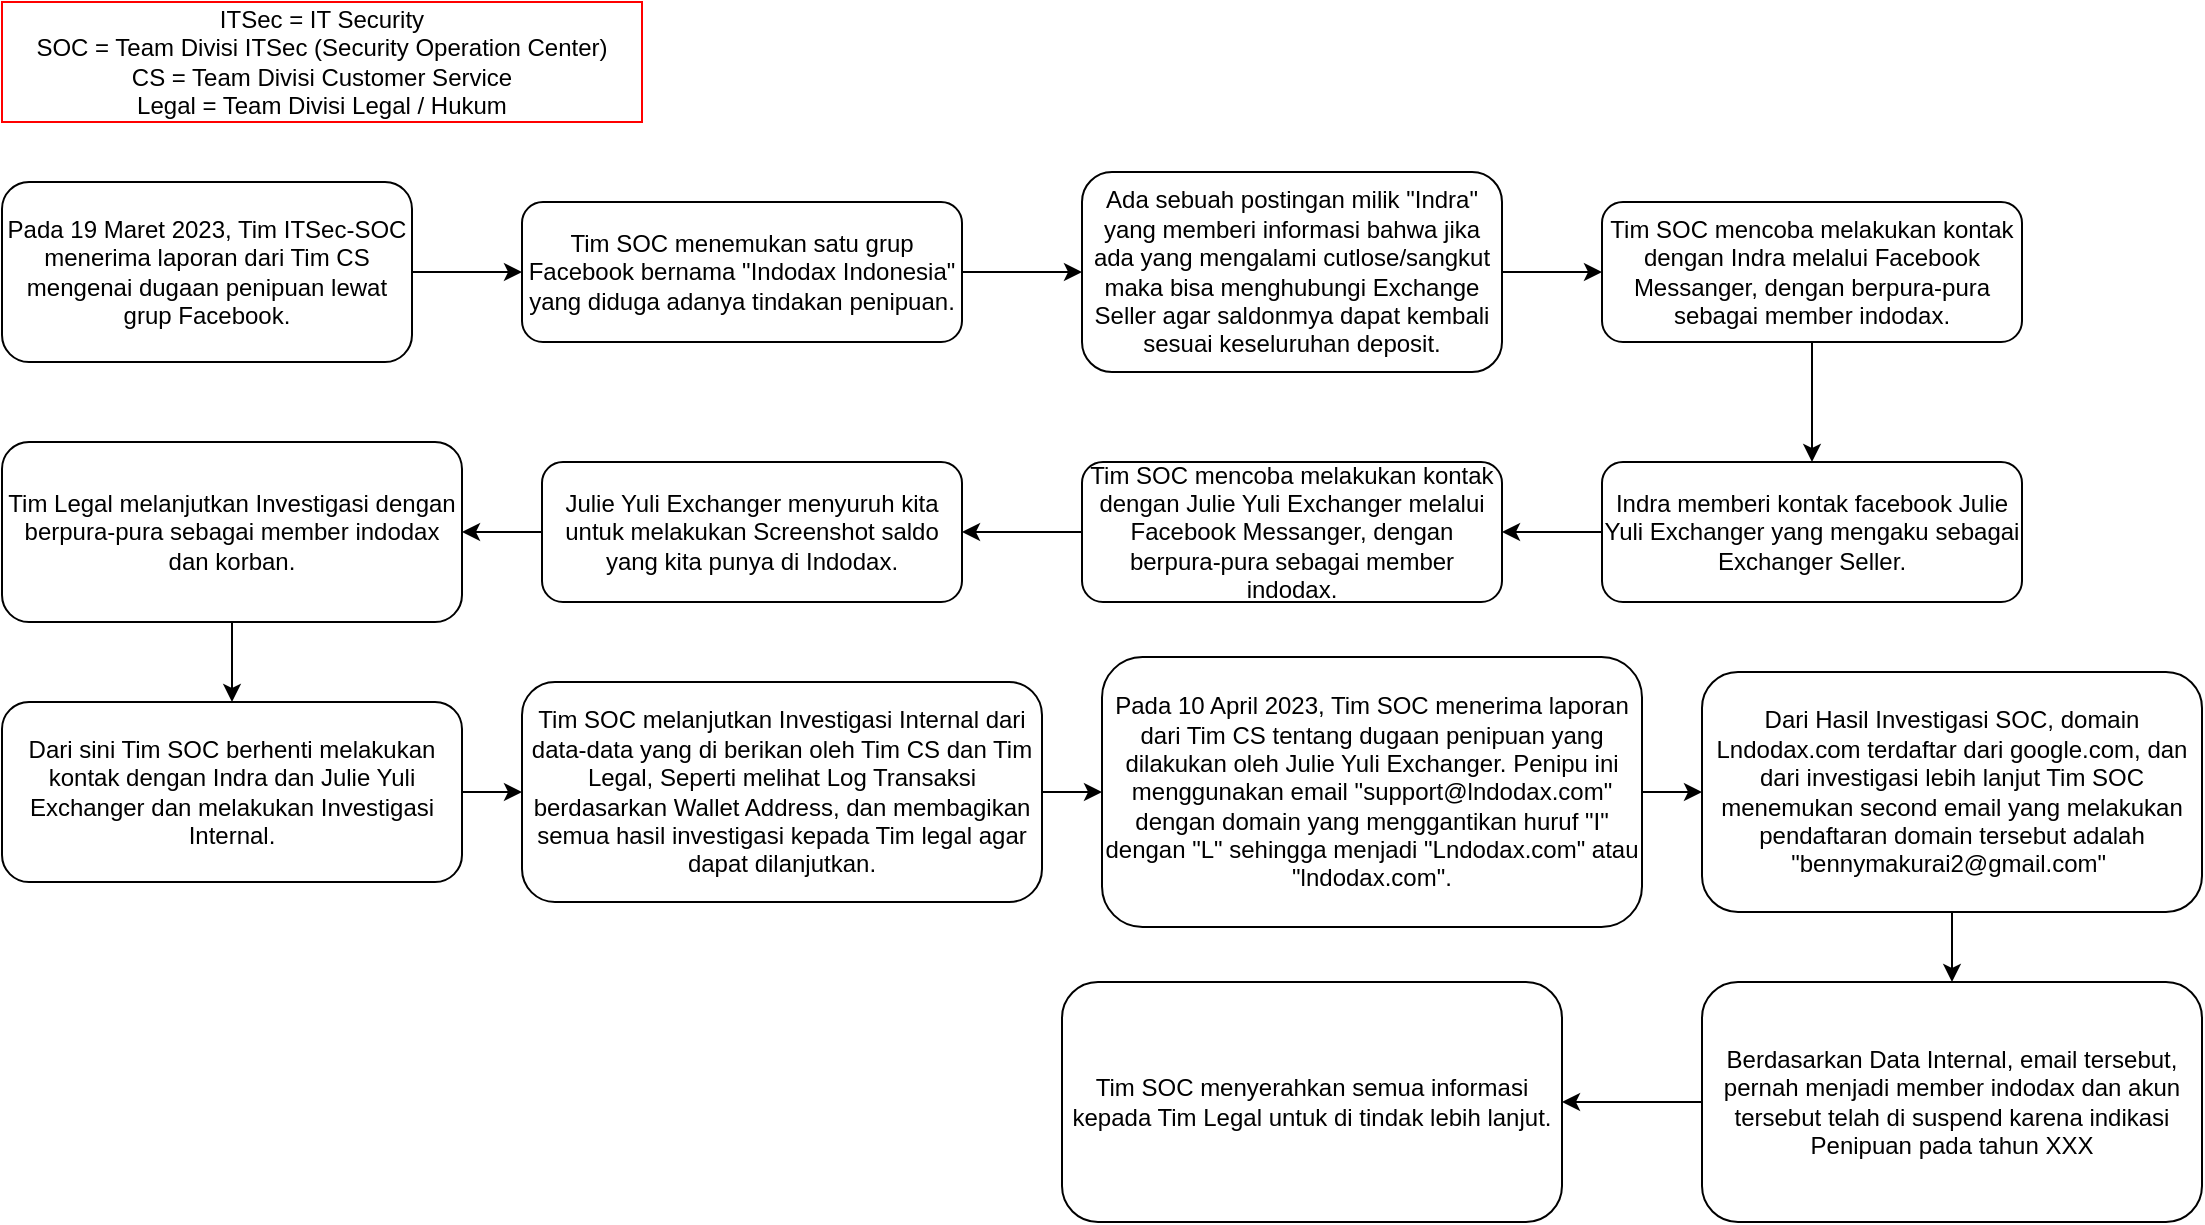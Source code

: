 <mxfile version="20.6.0" type="github">
  <diagram id="Cg9EsbrclXhCBoa5gcsD" name="Page-1">
    <mxGraphModel dx="1298" dy="731" grid="1" gridSize="10" guides="1" tooltips="1" connect="1" arrows="1" fold="1" page="1" pageScale="1" pageWidth="1169" pageHeight="827" math="0" shadow="0">
      <root>
        <mxCell id="0" />
        <mxCell id="1" parent="0" />
        <mxCell id="cYyDVBJHfa4y4d-GkFF0-23" style="edgeStyle=orthogonalEdgeStyle;rounded=0;orthogonalLoop=1;jettySize=auto;html=1;entryX=0;entryY=0.5;entryDx=0;entryDy=0;" edge="1" parent="1" source="cYyDVBJHfa4y4d-GkFF0-1" target="cYyDVBJHfa4y4d-GkFF0-10">
          <mxGeometry relative="1" as="geometry" />
        </mxCell>
        <mxCell id="cYyDVBJHfa4y4d-GkFF0-1" value="Pada 19 Maret 2023, Tim ITSec-SOC menerima laporan dari Tim CS mengenai dugaan penipuan lewat grup Facebook." style="rounded=1;whiteSpace=wrap;html=1;" vertex="1" parent="1">
          <mxGeometry x="30" y="199" width="205" height="90" as="geometry" />
        </mxCell>
        <mxCell id="cYyDVBJHfa4y4d-GkFF0-8" value="ITSec = IT Security&lt;br style=&quot;--tw-border-spacing-x: 0; --tw-border-spacing-y: 0; --tw-translate-x: 0; --tw-translate-y: 0; --tw-rotate: 0; --tw-skew-x: 0; --tw-skew-y: 0; --tw-scale-x: 1; --tw-scale-y: 1; --tw-pan-x: ; --tw-pan-y: ; --tw-pinch-zoom: ; --tw-scroll-snap-strictness: proximity; --tw-ordinal: ; --tw-slashed-zero: ; --tw-numeric-figure: ; --tw-numeric-spacing: ; --tw-numeric-fraction: ; --tw-ring-inset: ; --tw-ring-offset-width: 0px; --tw-ring-offset-color: #fff; --tw-ring-color: rgb(59 130 246 / 0.5); --tw-ring-offset-shadow: 0 0 #0000; --tw-ring-shadow: 0 0 #0000; --tw-shadow: 0 0 #0000; --tw-shadow-colored: 0 0 #0000; --tw-blur: ; --tw-brightness: ; --tw-contrast: ; --tw-grayscale: ; --tw-hue-rotate: ; --tw-invert: ; --tw-saturate: ; --tw-sepia: ; --tw-drop-shadow: ; --tw-backdrop-blur: ; --tw-backdrop-brightness: ; --tw-backdrop-contrast: ; --tw-backdrop-grayscale: ; --tw-backdrop-hue-rotate: ; --tw-backdrop-invert: ; --tw-backdrop-opacity: ; --tw-backdrop-saturate: ; --tw-backdrop-sepia: ;&quot;&gt;SOC = Team Divisi ITSec (Security Operation Center)&lt;br style=&quot;--tw-border-spacing-x: 0; --tw-border-spacing-y: 0; --tw-translate-x: 0; --tw-translate-y: 0; --tw-rotate: 0; --tw-skew-x: 0; --tw-skew-y: 0; --tw-scale-x: 1; --tw-scale-y: 1; --tw-pan-x: ; --tw-pan-y: ; --tw-pinch-zoom: ; --tw-scroll-snap-strictness: proximity; --tw-ordinal: ; --tw-slashed-zero: ; --tw-numeric-figure: ; --tw-numeric-spacing: ; --tw-numeric-fraction: ; --tw-ring-inset: ; --tw-ring-offset-width: 0px; --tw-ring-offset-color: #fff; --tw-ring-color: rgb(59 130 246 / 0.5); --tw-ring-offset-shadow: 0 0 #0000; --tw-ring-shadow: 0 0 #0000; --tw-shadow: 0 0 #0000; --tw-shadow-colored: 0 0 #0000; --tw-blur: ; --tw-brightness: ; --tw-contrast: ; --tw-grayscale: ; --tw-hue-rotate: ; --tw-invert: ; --tw-saturate: ; --tw-sepia: ; --tw-drop-shadow: ; --tw-backdrop-blur: ; --tw-backdrop-brightness: ; --tw-backdrop-contrast: ; --tw-backdrop-grayscale: ; --tw-backdrop-hue-rotate: ; --tw-backdrop-invert: ; --tw-backdrop-opacity: ; --tw-backdrop-saturate: ; --tw-backdrop-sepia: ;&quot;&gt;CS = Team Divisi Customer Service&lt;br style=&quot;--tw-border-spacing-x: 0; --tw-border-spacing-y: 0; --tw-translate-x: 0; --tw-translate-y: 0; --tw-rotate: 0; --tw-skew-x: 0; --tw-skew-y: 0; --tw-scale-x: 1; --tw-scale-y: 1; --tw-pan-x: ; --tw-pan-y: ; --tw-pinch-zoom: ; --tw-scroll-snap-strictness: proximity; --tw-ordinal: ; --tw-slashed-zero: ; --tw-numeric-figure: ; --tw-numeric-spacing: ; --tw-numeric-fraction: ; --tw-ring-inset: ; --tw-ring-offset-width: 0px; --tw-ring-offset-color: #fff; --tw-ring-color: rgb(59 130 246 / 0.5); --tw-ring-offset-shadow: 0 0 #0000; --tw-ring-shadow: 0 0 #0000; --tw-shadow: 0 0 #0000; --tw-shadow-colored: 0 0 #0000; --tw-blur: ; --tw-brightness: ; --tw-contrast: ; --tw-grayscale: ; --tw-hue-rotate: ; --tw-invert: ; --tw-saturate: ; --tw-sepia: ; --tw-drop-shadow: ; --tw-backdrop-blur: ; --tw-backdrop-brightness: ; --tw-backdrop-contrast: ; --tw-backdrop-grayscale: ; --tw-backdrop-hue-rotate: ; --tw-backdrop-invert: ; --tw-backdrop-opacity: ; --tw-backdrop-saturate: ; --tw-backdrop-sepia: ;&quot;&gt;Legal = Team Divisi Legal / Hukum" style="rounded=0;whiteSpace=wrap;html=1;strokeColor=#FF0000;" vertex="1" parent="1">
          <mxGeometry x="30" y="109" width="320" height="60" as="geometry" />
        </mxCell>
        <mxCell id="cYyDVBJHfa4y4d-GkFF0-24" style="edgeStyle=orthogonalEdgeStyle;rounded=0;orthogonalLoop=1;jettySize=auto;html=1;entryX=0;entryY=0.5;entryDx=0;entryDy=0;" edge="1" parent="1" source="cYyDVBJHfa4y4d-GkFF0-10" target="cYyDVBJHfa4y4d-GkFF0-13">
          <mxGeometry relative="1" as="geometry" />
        </mxCell>
        <mxCell id="cYyDVBJHfa4y4d-GkFF0-10" value="Tim SOC menemukan satu grup Facebook bernama &quot;Indodax Indonesia&quot; yang diduga adanya tindakan penipuan." style="rounded=1;whiteSpace=wrap;html=1;" vertex="1" parent="1">
          <mxGeometry x="290" y="209" width="220" height="70" as="geometry" />
        </mxCell>
        <mxCell id="cYyDVBJHfa4y4d-GkFF0-29" style="edgeStyle=orthogonalEdgeStyle;rounded=0;orthogonalLoop=1;jettySize=auto;html=1;entryX=0;entryY=0.5;entryDx=0;entryDy=0;" edge="1" parent="1" source="cYyDVBJHfa4y4d-GkFF0-13" target="cYyDVBJHfa4y4d-GkFF0-25">
          <mxGeometry relative="1" as="geometry" />
        </mxCell>
        <mxCell id="cYyDVBJHfa4y4d-GkFF0-13" value="Ada sebuah postingan milik &quot;Indra&quot; yang memberi informasi bahwa jika ada yang mengalami cutlose/sangkut maka bisa menghubungi Exchange Seller agar saldonmya dapat kembali sesuai keseluruhan deposit." style="rounded=1;whiteSpace=wrap;html=1;" vertex="1" parent="1">
          <mxGeometry x="570" y="194" width="210" height="100" as="geometry" />
        </mxCell>
        <mxCell id="cYyDVBJHfa4y4d-GkFF0-30" style="edgeStyle=orthogonalEdgeStyle;rounded=0;orthogonalLoop=1;jettySize=auto;html=1;entryX=0.5;entryY=0;entryDx=0;entryDy=0;" edge="1" parent="1" source="cYyDVBJHfa4y4d-GkFF0-25" target="cYyDVBJHfa4y4d-GkFF0-27">
          <mxGeometry relative="1" as="geometry" />
        </mxCell>
        <mxCell id="cYyDVBJHfa4y4d-GkFF0-25" value="Tim SOC mencoba melakukan kontak dengan Indra melalui Facebook Messanger, dengan berpura-pura sebagai member indodax." style="rounded=1;whiteSpace=wrap;html=1;" vertex="1" parent="1">
          <mxGeometry x="830" y="209" width="210" height="70" as="geometry" />
        </mxCell>
        <mxCell id="cYyDVBJHfa4y4d-GkFF0-31" style="edgeStyle=orthogonalEdgeStyle;rounded=0;orthogonalLoop=1;jettySize=auto;html=1;" edge="1" parent="1" source="cYyDVBJHfa4y4d-GkFF0-27" target="cYyDVBJHfa4y4d-GkFF0-28">
          <mxGeometry relative="1" as="geometry" />
        </mxCell>
        <mxCell id="cYyDVBJHfa4y4d-GkFF0-27" value="Indra memberi kontak facebook Julie Yuli Exchanger yang mengaku sebagai Exchanger Seller." style="rounded=1;whiteSpace=wrap;html=1;" vertex="1" parent="1">
          <mxGeometry x="830" y="339" width="210" height="70" as="geometry" />
        </mxCell>
        <mxCell id="cYyDVBJHfa4y4d-GkFF0-33" style="edgeStyle=orthogonalEdgeStyle;rounded=0;orthogonalLoop=1;jettySize=auto;html=1;entryX=1;entryY=0.5;entryDx=0;entryDy=0;" edge="1" parent="1" source="cYyDVBJHfa4y4d-GkFF0-28" target="cYyDVBJHfa4y4d-GkFF0-32">
          <mxGeometry relative="1" as="geometry" />
        </mxCell>
        <mxCell id="cYyDVBJHfa4y4d-GkFF0-28" value="Tim SOC mencoba melakukan kontak dengan Julie Yuli Exchanger melalui Facebook Messanger, dengan berpura-pura sebagai member indodax." style="rounded=1;whiteSpace=wrap;html=1;" vertex="1" parent="1">
          <mxGeometry x="570" y="339" width="210" height="70" as="geometry" />
        </mxCell>
        <mxCell id="cYyDVBJHfa4y4d-GkFF0-41" style="edgeStyle=orthogonalEdgeStyle;rounded=0;orthogonalLoop=1;jettySize=auto;html=1;" edge="1" parent="1" source="cYyDVBJHfa4y4d-GkFF0-32" target="cYyDVBJHfa4y4d-GkFF0-37">
          <mxGeometry relative="1" as="geometry" />
        </mxCell>
        <mxCell id="cYyDVBJHfa4y4d-GkFF0-32" value="Julie Yuli Exchanger menyuruh kita untuk melakukan Screenshot saldo yang kita punya di Indodax." style="rounded=1;whiteSpace=wrap;html=1;" vertex="1" parent="1">
          <mxGeometry x="300" y="339" width="210" height="70" as="geometry" />
        </mxCell>
        <mxCell id="cYyDVBJHfa4y4d-GkFF0-43" style="edgeStyle=orthogonalEdgeStyle;rounded=0;orthogonalLoop=1;jettySize=auto;html=1;entryX=0;entryY=0.5;entryDx=0;entryDy=0;" edge="1" parent="1" source="cYyDVBJHfa4y4d-GkFF0-35" target="cYyDVBJHfa4y4d-GkFF0-40">
          <mxGeometry relative="1" as="geometry" />
        </mxCell>
        <mxCell id="cYyDVBJHfa4y4d-GkFF0-35" value="Dari sini Tim SOC berhenti melakukan kontak dengan Indra dan Julie Yuli Exchanger dan melakukan Investigasi Internal." style="rounded=1;whiteSpace=wrap;html=1;" vertex="1" parent="1">
          <mxGeometry x="30" y="459" width="230" height="90" as="geometry" />
        </mxCell>
        <mxCell id="cYyDVBJHfa4y4d-GkFF0-42" style="edgeStyle=orthogonalEdgeStyle;rounded=0;orthogonalLoop=1;jettySize=auto;html=1;entryX=0.5;entryY=0;entryDx=0;entryDy=0;" edge="1" parent="1" source="cYyDVBJHfa4y4d-GkFF0-37" target="cYyDVBJHfa4y4d-GkFF0-35">
          <mxGeometry relative="1" as="geometry" />
        </mxCell>
        <mxCell id="cYyDVBJHfa4y4d-GkFF0-37" value="Tim Legal melanjutkan Investigasi dengan berpura-pura sebagai member indodax dan korban." style="rounded=1;whiteSpace=wrap;html=1;" vertex="1" parent="1">
          <mxGeometry x="30" y="329" width="230" height="90" as="geometry" />
        </mxCell>
        <mxCell id="cYyDVBJHfa4y4d-GkFF0-45" style="edgeStyle=orthogonalEdgeStyle;rounded=0;orthogonalLoop=1;jettySize=auto;html=1;" edge="1" parent="1" source="cYyDVBJHfa4y4d-GkFF0-40" target="cYyDVBJHfa4y4d-GkFF0-44">
          <mxGeometry relative="1" as="geometry" />
        </mxCell>
        <mxCell id="cYyDVBJHfa4y4d-GkFF0-40" value="Tim SOC melanjutkan Investigasi Internal dari data-data yang di berikan oleh Tim CS dan Tim Legal, Seperti melihat Log Transaksi berdasarkan Wallet Address, dan membagikan semua hasil investigasi kepada Tim legal agar dapat dilanjutkan." style="rounded=1;whiteSpace=wrap;html=1;" vertex="1" parent="1">
          <mxGeometry x="290" y="449" width="260" height="110" as="geometry" />
        </mxCell>
        <mxCell id="cYyDVBJHfa4y4d-GkFF0-47" style="edgeStyle=orthogonalEdgeStyle;rounded=0;orthogonalLoop=1;jettySize=auto;html=1;entryX=0;entryY=0.5;entryDx=0;entryDy=0;" edge="1" parent="1" source="cYyDVBJHfa4y4d-GkFF0-44" target="cYyDVBJHfa4y4d-GkFF0-46">
          <mxGeometry relative="1" as="geometry" />
        </mxCell>
        <mxCell id="cYyDVBJHfa4y4d-GkFF0-44" value="Pada 10 April 2023, Tim SOC menerima laporan dari Tim CS tentang dugaan penipuan yang dilakukan oleh Julie Yuli Exchanger. Penipu ini menggunakan email &quot;support@lndodax.com&quot; dengan domain yang menggantikan huruf &quot;I&quot; dengan &quot;L&quot; sehingga menjadi &quot;Lndodax.com&quot; atau &quot;lndodax.com&quot;." style="rounded=1;whiteSpace=wrap;html=1;" vertex="1" parent="1">
          <mxGeometry x="580" y="436.5" width="270" height="135" as="geometry" />
        </mxCell>
        <mxCell id="cYyDVBJHfa4y4d-GkFF0-49" style="edgeStyle=orthogonalEdgeStyle;rounded=0;orthogonalLoop=1;jettySize=auto;html=1;entryX=0.5;entryY=0;entryDx=0;entryDy=0;" edge="1" parent="1" source="cYyDVBJHfa4y4d-GkFF0-46" target="cYyDVBJHfa4y4d-GkFF0-48">
          <mxGeometry relative="1" as="geometry" />
        </mxCell>
        <mxCell id="cYyDVBJHfa4y4d-GkFF0-46" value="Dari Hasil Investigasi SOC, domain Lndodax.com terdaftar dari google.com, dan dari investigasi lebih lanjut Tim SOC menemukan second email yang melakukan pendaftaran domain tersebut adalah &quot;bennymakurai2@gmail.com&quot;&amp;nbsp;" style="rounded=1;whiteSpace=wrap;html=1;" vertex="1" parent="1">
          <mxGeometry x="880" y="444" width="250" height="120" as="geometry" />
        </mxCell>
        <mxCell id="cYyDVBJHfa4y4d-GkFF0-51" style="edgeStyle=orthogonalEdgeStyle;rounded=0;orthogonalLoop=1;jettySize=auto;html=1;entryX=1;entryY=0.5;entryDx=0;entryDy=0;" edge="1" parent="1" source="cYyDVBJHfa4y4d-GkFF0-48" target="cYyDVBJHfa4y4d-GkFF0-50">
          <mxGeometry relative="1" as="geometry" />
        </mxCell>
        <mxCell id="cYyDVBJHfa4y4d-GkFF0-48" value="Berdasarkan Data Internal, email tersebut, pernah menjadi member indodax dan akun tersebut telah di suspend karena indikasi Penipuan pada tahun XXX" style="rounded=1;whiteSpace=wrap;html=1;" vertex="1" parent="1">
          <mxGeometry x="880" y="599" width="250" height="120" as="geometry" />
        </mxCell>
        <mxCell id="cYyDVBJHfa4y4d-GkFF0-50" value="Tim SOC menyerahkan semua informasi kepada Tim Legal untuk di tindak lebih lanjut." style="rounded=1;whiteSpace=wrap;html=1;" vertex="1" parent="1">
          <mxGeometry x="560" y="599" width="250" height="120" as="geometry" />
        </mxCell>
      </root>
    </mxGraphModel>
  </diagram>
</mxfile>

